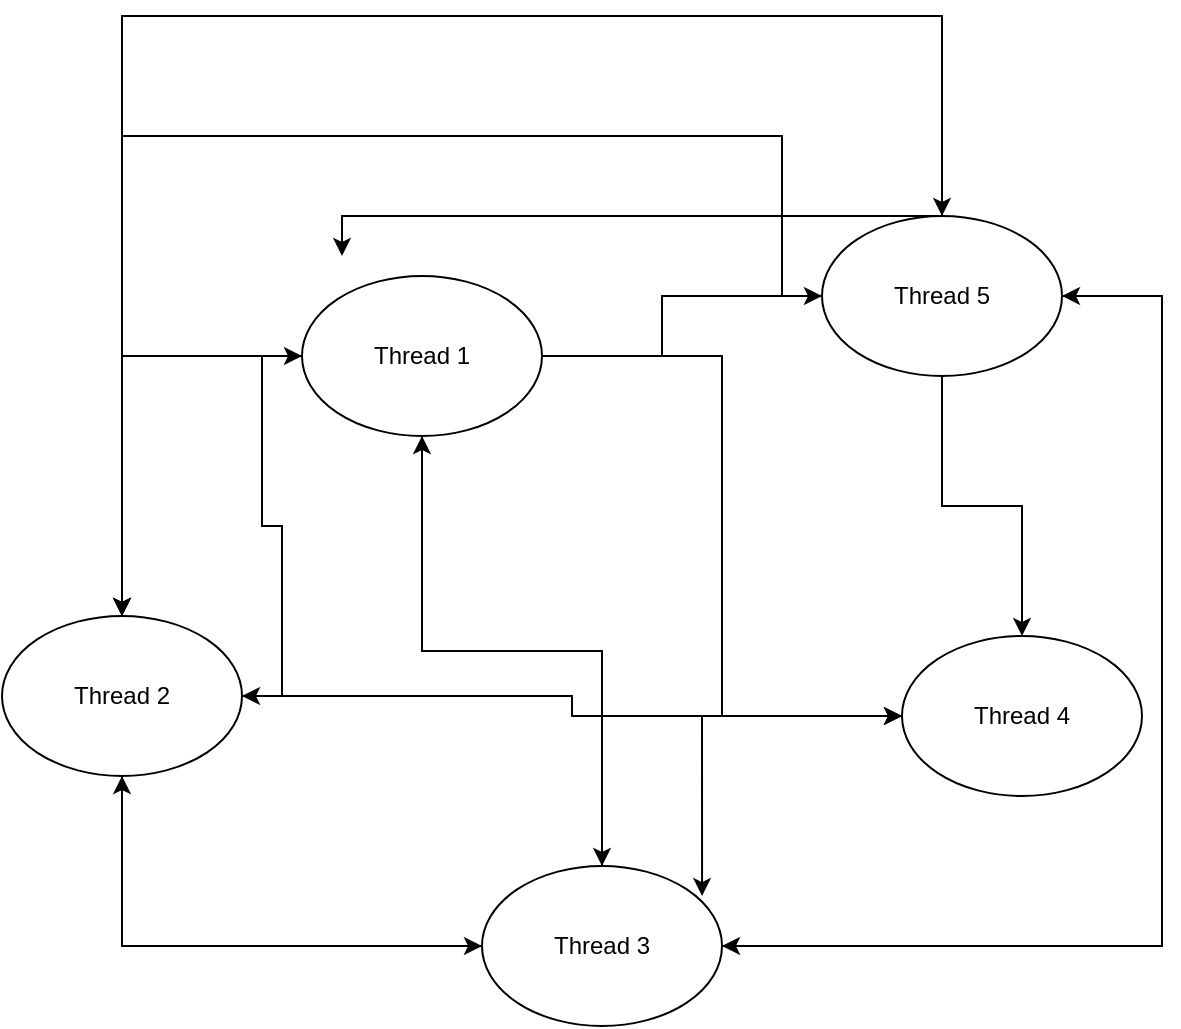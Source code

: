 <mxfile version="20.2.3" type="device"><diagram id="mN11AKB0Hb_jBiOXbCDJ" name="Page-1"><mxGraphModel dx="1422" dy="786" grid="1" gridSize="10" guides="1" tooltips="1" connect="1" arrows="1" fold="1" page="1" pageScale="1" pageWidth="827" pageHeight="1169" math="0" shadow="0"><root><mxCell id="0"/><mxCell id="1" parent="0"/><mxCell id="lXCApukChn_8I7jTT7gv-6" style="edgeStyle=orthogonalEdgeStyle;rounded=0;orthogonalLoop=1;jettySize=auto;html=1;" edge="1" parent="1" source="lXCApukChn_8I7jTT7gv-1" target="lXCApukChn_8I7jTT7gv-2"><mxGeometry relative="1" as="geometry"/></mxCell><mxCell id="lXCApukChn_8I7jTT7gv-7" style="edgeStyle=orthogonalEdgeStyle;rounded=0;orthogonalLoop=1;jettySize=auto;html=1;entryX=0.5;entryY=0;entryDx=0;entryDy=0;" edge="1" parent="1" source="lXCApukChn_8I7jTT7gv-1" target="lXCApukChn_8I7jTT7gv-3"><mxGeometry relative="1" as="geometry"/></mxCell><mxCell id="lXCApukChn_8I7jTT7gv-8" style="edgeStyle=orthogonalEdgeStyle;rounded=0;orthogonalLoop=1;jettySize=auto;html=1;entryX=0;entryY=0.5;entryDx=0;entryDy=0;" edge="1" parent="1" source="lXCApukChn_8I7jTT7gv-1" target="lXCApukChn_8I7jTT7gv-4"><mxGeometry relative="1" as="geometry"/></mxCell><mxCell id="lXCApukChn_8I7jTT7gv-9" style="edgeStyle=orthogonalEdgeStyle;rounded=0;orthogonalLoop=1;jettySize=auto;html=1;entryX=0;entryY=0.5;entryDx=0;entryDy=0;" edge="1" parent="1" source="lXCApukChn_8I7jTT7gv-1" target="lXCApukChn_8I7jTT7gv-5"><mxGeometry relative="1" as="geometry"><Array as="points"><mxPoint x="440" y="290"/></Array></mxGeometry></mxCell><mxCell id="lXCApukChn_8I7jTT7gv-1" value="Thread 1" style="ellipse;whiteSpace=wrap;html=1;" vertex="1" parent="1"><mxGeometry x="260" y="250" width="120" height="80" as="geometry"/></mxCell><mxCell id="lXCApukChn_8I7jTT7gv-15" style="edgeStyle=orthogonalEdgeStyle;rounded=0;orthogonalLoop=1;jettySize=auto;html=1;entryX=0;entryY=0.5;entryDx=0;entryDy=0;" edge="1" parent="1" source="lXCApukChn_8I7jTT7gv-2" target="lXCApukChn_8I7jTT7gv-1"><mxGeometry relative="1" as="geometry"/></mxCell><mxCell id="lXCApukChn_8I7jTT7gv-16" style="edgeStyle=orthogonalEdgeStyle;rounded=0;orthogonalLoop=1;jettySize=auto;html=1;entryX=0;entryY=0.5;entryDx=0;entryDy=0;exitX=0.5;exitY=1;exitDx=0;exitDy=0;" edge="1" parent="1" source="lXCApukChn_8I7jTT7gv-2" target="lXCApukChn_8I7jTT7gv-3"><mxGeometry relative="1" as="geometry"/></mxCell><mxCell id="lXCApukChn_8I7jTT7gv-18" style="edgeStyle=orthogonalEdgeStyle;rounded=0;orthogonalLoop=1;jettySize=auto;html=1;" edge="1" parent="1" source="lXCApukChn_8I7jTT7gv-2" target="lXCApukChn_8I7jTT7gv-4"><mxGeometry relative="1" as="geometry"/></mxCell><mxCell id="lXCApukChn_8I7jTT7gv-24" style="edgeStyle=orthogonalEdgeStyle;rounded=0;orthogonalLoop=1;jettySize=auto;html=1;" edge="1" parent="1" source="lXCApukChn_8I7jTT7gv-2" target="lXCApukChn_8I7jTT7gv-5"><mxGeometry relative="1" as="geometry"><Array as="points"><mxPoint x="170" y="120"/><mxPoint x="580" y="120"/></Array></mxGeometry></mxCell><mxCell id="lXCApukChn_8I7jTT7gv-2" value="Thread 2" style="ellipse;whiteSpace=wrap;html=1;" vertex="1" parent="1"><mxGeometry x="110" y="420" width="120" height="80" as="geometry"/></mxCell><mxCell id="lXCApukChn_8I7jTT7gv-21" style="edgeStyle=orthogonalEdgeStyle;rounded=0;orthogonalLoop=1;jettySize=auto;html=1;entryX=1;entryY=0.5;entryDx=0;entryDy=0;" edge="1" parent="1" source="lXCApukChn_8I7jTT7gv-3" target="lXCApukChn_8I7jTT7gv-5"><mxGeometry relative="1" as="geometry"><Array as="points"><mxPoint x="690" y="585"/><mxPoint x="690" y="260"/></Array></mxGeometry></mxCell><mxCell id="lXCApukChn_8I7jTT7gv-25" style="edgeStyle=orthogonalEdgeStyle;rounded=0;orthogonalLoop=1;jettySize=auto;html=1;" edge="1" parent="1" source="lXCApukChn_8I7jTT7gv-3" target="lXCApukChn_8I7jTT7gv-1"><mxGeometry relative="1" as="geometry"/></mxCell><mxCell id="lXCApukChn_8I7jTT7gv-26" style="edgeStyle=orthogonalEdgeStyle;rounded=0;orthogonalLoop=1;jettySize=auto;html=1;entryX=0.5;entryY=1;entryDx=0;entryDy=0;" edge="1" parent="1" source="lXCApukChn_8I7jTT7gv-3" target="lXCApukChn_8I7jTT7gv-2"><mxGeometry relative="1" as="geometry"/></mxCell><mxCell id="lXCApukChn_8I7jTT7gv-3" value="Thread 3" style="ellipse;whiteSpace=wrap;html=1;" vertex="1" parent="1"><mxGeometry x="350" y="545" width="120" height="80" as="geometry"/></mxCell><mxCell id="lXCApukChn_8I7jTT7gv-17" style="edgeStyle=orthogonalEdgeStyle;rounded=0;orthogonalLoop=1;jettySize=auto;html=1;entryX=0.917;entryY=0.188;entryDx=0;entryDy=0;entryPerimeter=0;" edge="1" parent="1" source="lXCApukChn_8I7jTT7gv-4" target="lXCApukChn_8I7jTT7gv-3"><mxGeometry relative="1" as="geometry"/></mxCell><mxCell id="lXCApukChn_8I7jTT7gv-20" style="edgeStyle=orthogonalEdgeStyle;rounded=0;orthogonalLoop=1;jettySize=auto;html=1;" edge="1" parent="1" source="lXCApukChn_8I7jTT7gv-4" target="lXCApukChn_8I7jTT7gv-2"><mxGeometry relative="1" as="geometry"/></mxCell><mxCell id="lXCApukChn_8I7jTT7gv-4" value="Thread 4" style="ellipse;whiteSpace=wrap;html=1;" vertex="1" parent="1"><mxGeometry x="560" y="430" width="120" height="80" as="geometry"/></mxCell><mxCell id="lXCApukChn_8I7jTT7gv-10" style="edgeStyle=orthogonalEdgeStyle;rounded=0;orthogonalLoop=1;jettySize=auto;html=1;" edge="1" parent="1" source="lXCApukChn_8I7jTT7gv-5"><mxGeometry relative="1" as="geometry"><mxPoint x="280" y="240" as="targetPoint"/><Array as="points"><mxPoint x="500" y="220"/><mxPoint x="280" y="220"/></Array></mxGeometry></mxCell><mxCell id="lXCApukChn_8I7jTT7gv-12" style="edgeStyle=orthogonalEdgeStyle;rounded=0;orthogonalLoop=1;jettySize=auto;html=1;entryX=0.5;entryY=0;entryDx=0;entryDy=0;" edge="1" parent="1" source="lXCApukChn_8I7jTT7gv-5" target="lXCApukChn_8I7jTT7gv-4"><mxGeometry relative="1" as="geometry"/></mxCell><mxCell id="lXCApukChn_8I7jTT7gv-13" style="edgeStyle=orthogonalEdgeStyle;rounded=0;orthogonalLoop=1;jettySize=auto;html=1;entryX=1;entryY=0.5;entryDx=0;entryDy=0;" edge="1" parent="1" source="lXCApukChn_8I7jTT7gv-5" target="lXCApukChn_8I7jTT7gv-3"><mxGeometry relative="1" as="geometry"><Array as="points"><mxPoint x="690" y="260"/><mxPoint x="690" y="585"/></Array></mxGeometry></mxCell><mxCell id="lXCApukChn_8I7jTT7gv-14" style="edgeStyle=orthogonalEdgeStyle;rounded=0;orthogonalLoop=1;jettySize=auto;html=1;" edge="1" parent="1" source="lXCApukChn_8I7jTT7gv-5" target="lXCApukChn_8I7jTT7gv-2"><mxGeometry relative="1" as="geometry"><Array as="points"><mxPoint x="500" y="180"/><mxPoint x="170" y="180"/></Array></mxGeometry></mxCell><mxCell id="lXCApukChn_8I7jTT7gv-19" style="edgeStyle=orthogonalEdgeStyle;rounded=0;orthogonalLoop=1;jettySize=auto;html=1;" edge="1" parent="1" source="lXCApukChn_8I7jTT7gv-5" target="lXCApukChn_8I7jTT7gv-2"><mxGeometry relative="1" as="geometry"><Array as="points"><mxPoint x="580" y="120"/><mxPoint x="170" y="120"/></Array></mxGeometry></mxCell><mxCell id="lXCApukChn_8I7jTT7gv-5" value="Thread 5" style="ellipse;whiteSpace=wrap;html=1;" vertex="1" parent="1"><mxGeometry x="520" y="220" width="120" height="80" as="geometry"/></mxCell></root></mxGraphModel></diagram></mxfile>
